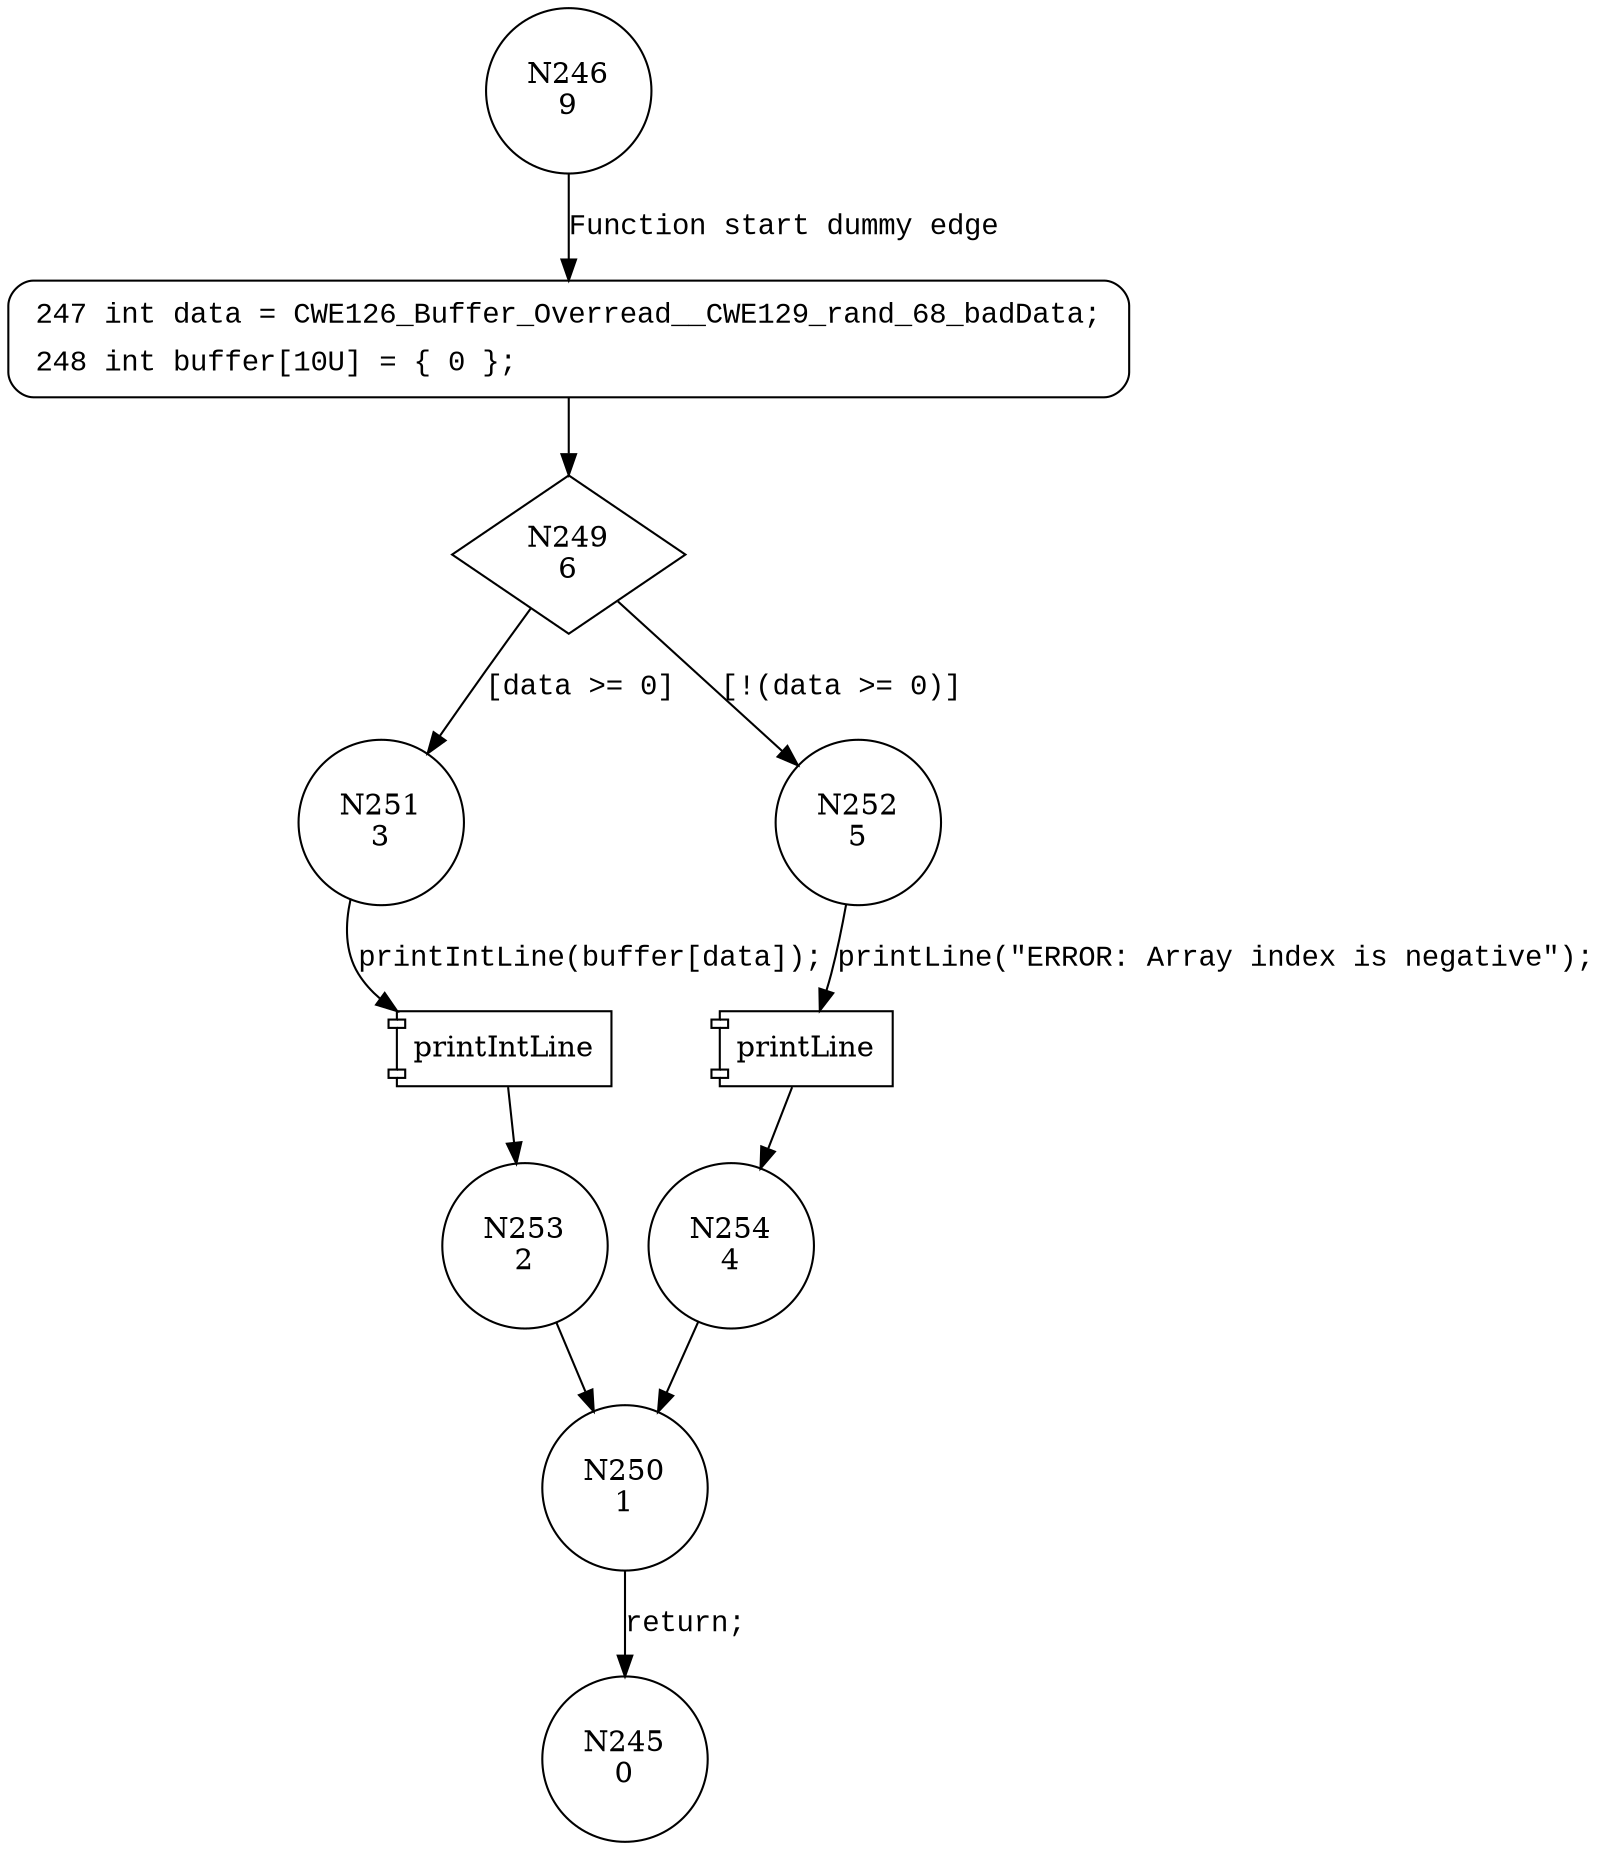 digraph CWE126_Buffer_Overread__CWE129_rand_68b_badSink {
246 [shape="circle" label="N246\n9"]
247 [shape="circle" label="N247\n8"]
249 [shape="diamond" label="N249\n6"]
251 [shape="circle" label="N251\n3"]
252 [shape="circle" label="N252\n5"]
254 [shape="circle" label="N254\n4"]
250 [shape="circle" label="N250\n1"]
245 [shape="circle" label="N245\n0"]
253 [shape="circle" label="N253\n2"]
247 [style="filled,bold" penwidth="1" fillcolor="white" fontname="Courier New" shape="Mrecord" label=<<table border="0" cellborder="0" cellpadding="3" bgcolor="white"><tr><td align="right">247</td><td align="left">int data = CWE126_Buffer_Overread__CWE129_rand_68_badData;</td></tr><tr><td align="right">248</td><td align="left">int buffer[10U] = &#123; 0 &#125;;</td></tr></table>>]
247 -> 249[label=""]
246 -> 247 [label="Function start dummy edge" fontname="Courier New"]
249 -> 251 [label="[data >= 0]" fontname="Courier New"]
249 -> 252 [label="[!(data >= 0)]" fontname="Courier New"]
100033 [shape="component" label="printLine"]
252 -> 100033 [label="printLine(\"ERROR: Array index is negative\");" fontname="Courier New"]
100033 -> 254 [label="" fontname="Courier New"]
250 -> 245 [label="return;" fontname="Courier New"]
100034 [shape="component" label="printIntLine"]
251 -> 100034 [label="printIntLine(buffer[data]);" fontname="Courier New"]
100034 -> 253 [label="" fontname="Courier New"]
254 -> 250 [label="" fontname="Courier New"]
253 -> 250 [label="" fontname="Courier New"]
}